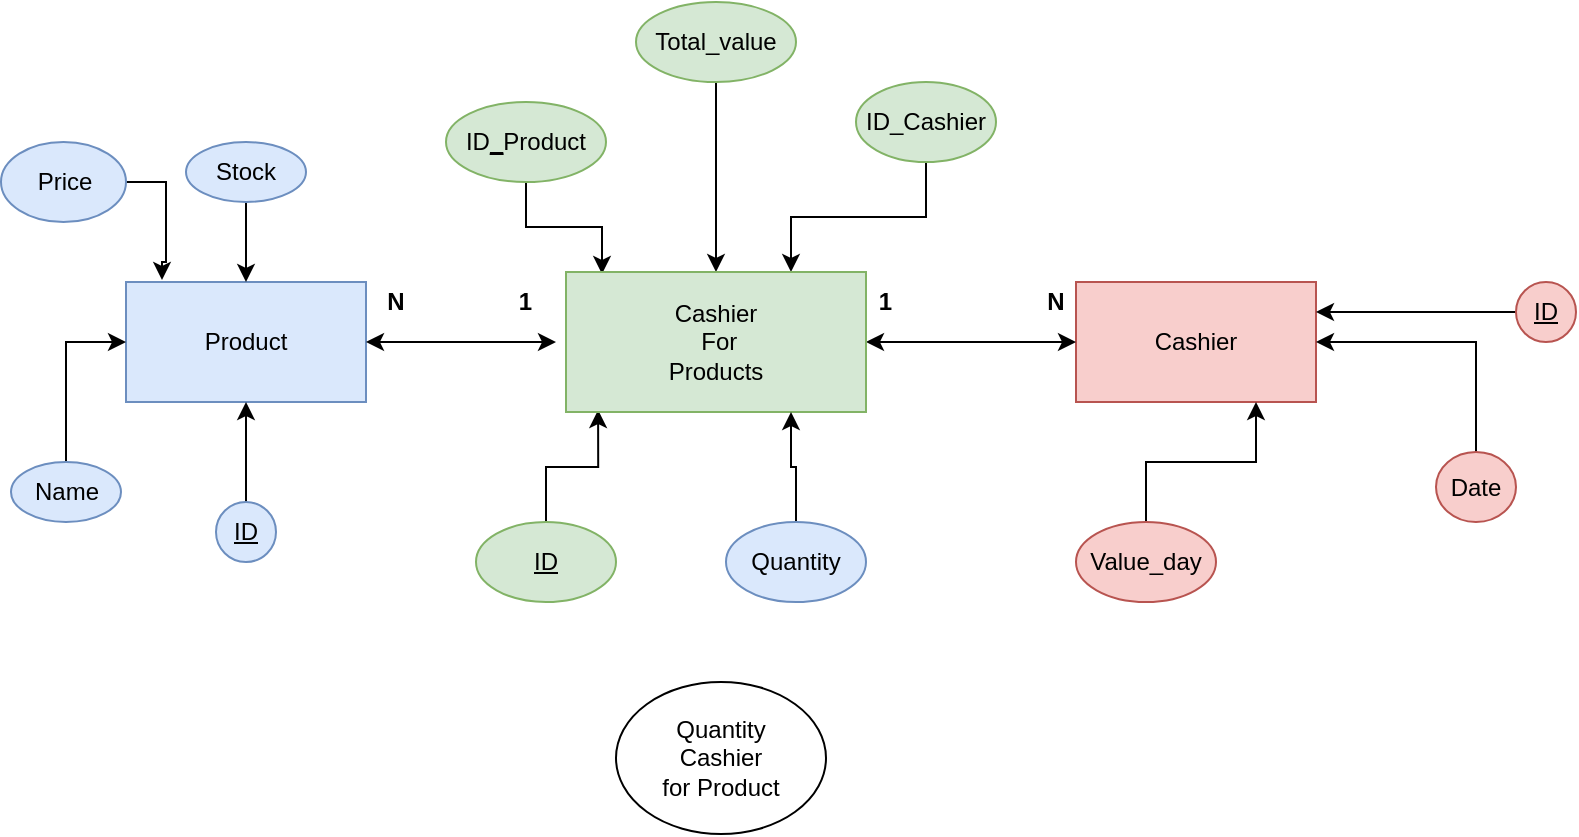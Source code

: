 <mxfile version="13.6.9" type="device"><diagram id="U7fpUAPe4n8dSwaPoaI_" name="Page-1"><mxGraphModel dx="796" dy="455" grid="1" gridSize="10" guides="1" tooltips="1" connect="1" arrows="1" fold="1" page="1" pageScale="1" pageWidth="827" pageHeight="1169" math="0" shadow="0"><root><mxCell id="0"/><mxCell id="1" parent="0"/><mxCell id="CjG3ADANp6Eu3AJJG9c6-1" value="Product" style="rounded=0;whiteSpace=wrap;html=1;fillColor=#dae8fc;strokeColor=#6c8ebf;" parent="1" vertex="1"><mxGeometry x="65" y="250" width="120" height="60" as="geometry"/></mxCell><mxCell id="k5hJQLtxEkzmJn_220_T-13" style="edgeStyle=orthogonalEdgeStyle;rounded=0;orthogonalLoop=1;jettySize=auto;html=1;exitX=0.5;exitY=0;exitDx=0;exitDy=0;entryX=0.5;entryY=1;entryDx=0;entryDy=0;" parent="1" source="CjG3ADANp6Eu3AJJG9c6-4" target="CjG3ADANp6Eu3AJJG9c6-1" edge="1"><mxGeometry relative="1" as="geometry"/></mxCell><mxCell id="CjG3ADANp6Eu3AJJG9c6-4" value="&lt;u&gt;ID&lt;/u&gt;" style="ellipse;whiteSpace=wrap;html=1;fillColor=#dae8fc;strokeColor=#6c8ebf;" parent="1" vertex="1"><mxGeometry x="110" y="360" width="30" height="30" as="geometry"/></mxCell><mxCell id="k5hJQLtxEkzmJn_220_T-10" style="edgeStyle=orthogonalEdgeStyle;rounded=0;orthogonalLoop=1;jettySize=auto;html=1;exitX=0.5;exitY=0;exitDx=0;exitDy=0;entryX=0;entryY=0.5;entryDx=0;entryDy=0;" parent="1" source="CjG3ADANp6Eu3AJJG9c6-5" target="CjG3ADANp6Eu3AJJG9c6-1" edge="1"><mxGeometry relative="1" as="geometry"/></mxCell><mxCell id="CjG3ADANp6Eu3AJJG9c6-5" value="Name" style="ellipse;whiteSpace=wrap;html=1;fillColor=#dae8fc;strokeColor=#6c8ebf;" parent="1" vertex="1"><mxGeometry x="7.5" y="340" width="55" height="30" as="geometry"/></mxCell><mxCell id="k5hJQLtxEkzmJn_220_T-14" style="edgeStyle=orthogonalEdgeStyle;rounded=0;orthogonalLoop=1;jettySize=auto;html=1;exitX=1;exitY=0.5;exitDx=0;exitDy=0;entryX=0.15;entryY=-0.017;entryDx=0;entryDy=0;entryPerimeter=0;" parent="1" source="CjG3ADANp6Eu3AJJG9c6-6" target="CjG3ADANp6Eu3AJJG9c6-1" edge="1"><mxGeometry relative="1" as="geometry"/></mxCell><mxCell id="CjG3ADANp6Eu3AJJG9c6-6" value="Price" style="ellipse;whiteSpace=wrap;html=1;fillColor=#dae8fc;strokeColor=#6c8ebf;" parent="1" vertex="1"><mxGeometry x="2.5" y="180" width="62.5" height="40" as="geometry"/></mxCell><mxCell id="k5hJQLtxEkzmJn_220_T-12" style="edgeStyle=orthogonalEdgeStyle;rounded=0;orthogonalLoop=1;jettySize=auto;html=1;entryX=0.5;entryY=0;entryDx=0;entryDy=0;" parent="1" source="CjG3ADANp6Eu3AJJG9c6-7" target="CjG3ADANp6Eu3AJJG9c6-1" edge="1"><mxGeometry relative="1" as="geometry"/></mxCell><mxCell id="CjG3ADANp6Eu3AJJG9c6-7" value="Stock" style="ellipse;whiteSpace=wrap;html=1;fillColor=#dae8fc;strokeColor=#6c8ebf;" parent="1" vertex="1"><mxGeometry x="95" y="180" width="60" height="30" as="geometry"/></mxCell><mxCell id="k5hJQLtxEkzmJn_220_T-51" style="edgeStyle=orthogonalEdgeStyle;rounded=0;orthogonalLoop=1;jettySize=auto;html=1;exitX=0.5;exitY=1;exitDx=0;exitDy=0;entryX=0.5;entryY=0;entryDx=0;entryDy=0;" parent="1" source="CjG3ADANp6Eu3AJJG9c6-15" target="k5hJQLtxEkzmJn_220_T-47" edge="1"><mxGeometry relative="1" as="geometry"/></mxCell><mxCell id="CjG3ADANp6Eu3AJJG9c6-15" value="Total_value" style="ellipse;whiteSpace=wrap;html=1;fillColor=#d5e8d4;strokeColor=#82b366;" parent="1" vertex="1"><mxGeometry x="320" y="110" width="80" height="40" as="geometry"/></mxCell><mxCell id="CjG3ADANp6Eu3AJJG9c6-18" value="Cashier" style="rounded=0;whiteSpace=wrap;html=1;fillColor=#f8cecc;strokeColor=#b85450;" parent="1" vertex="1"><mxGeometry x="540" y="250" width="120" height="60" as="geometry"/></mxCell><mxCell id="CjG3ADANp6Eu3AJJG9c6-36" style="edgeStyle=orthogonalEdgeStyle;rounded=0;orthogonalLoop=1;jettySize=auto;html=1;exitX=0;exitY=0.5;exitDx=0;exitDy=0;entryX=1;entryY=0.25;entryDx=0;entryDy=0;" parent="1" source="CjG3ADANp6Eu3AJJG9c6-20" target="CjG3ADANp6Eu3AJJG9c6-18" edge="1"><mxGeometry relative="1" as="geometry"/></mxCell><mxCell id="CjG3ADANp6Eu3AJJG9c6-20" value="&lt;u&gt;ID&lt;/u&gt;" style="ellipse;whiteSpace=wrap;html=1;fillColor=#f8cecc;strokeColor=#b85450;" parent="1" vertex="1"><mxGeometry x="760" y="250" width="30" height="30" as="geometry"/></mxCell><mxCell id="CjG3ADANp6Eu3AJJG9c6-26" style="edgeStyle=orthogonalEdgeStyle;rounded=0;orthogonalLoop=1;jettySize=auto;html=1;exitX=0.5;exitY=0;exitDx=0;exitDy=0;entryX=0.75;entryY=1;entryDx=0;entryDy=0;" parent="1" source="CjG3ADANp6Eu3AJJG9c6-21" target="CjG3ADANp6Eu3AJJG9c6-18" edge="1"><mxGeometry relative="1" as="geometry"/></mxCell><mxCell id="CjG3ADANp6Eu3AJJG9c6-21" value="Value_day" style="ellipse;whiteSpace=wrap;html=1;fillColor=#f8cecc;strokeColor=#b85450;" parent="1" vertex="1"><mxGeometry x="540" y="370" width="70" height="40" as="geometry"/></mxCell><mxCell id="CjG3ADANp6Eu3AJJG9c6-27" style="edgeStyle=orthogonalEdgeStyle;rounded=0;orthogonalLoop=1;jettySize=auto;html=1;exitX=0.5;exitY=0;exitDx=0;exitDy=0;entryX=1;entryY=0.5;entryDx=0;entryDy=0;" parent="1" source="CjG3ADANp6Eu3AJJG9c6-23" target="CjG3ADANp6Eu3AJJG9c6-18" edge="1"><mxGeometry relative="1" as="geometry"/></mxCell><mxCell id="CjG3ADANp6Eu3AJJG9c6-23" value="Date" style="ellipse;whiteSpace=wrap;html=1;fillColor=#f8cecc;strokeColor=#b85450;" parent="1" vertex="1"><mxGeometry x="720" y="335" width="40" height="35" as="geometry"/></mxCell><mxCell id="CjG3ADANp6Eu3AJJG9c6-43" value="&lt;b&gt;N&lt;/b&gt;" style="text;html=1;strokeColor=none;fillColor=none;align=center;verticalAlign=middle;whiteSpace=wrap;rounded=0;" parent="1" vertex="1"><mxGeometry x="180" y="250" width="40" height="20" as="geometry"/></mxCell><mxCell id="CjG3ADANp6Eu3AJJG9c6-44" value="&lt;b&gt;N&lt;/b&gt;" style="text;html=1;strokeColor=none;fillColor=none;align=center;verticalAlign=middle;whiteSpace=wrap;rounded=0;" parent="1" vertex="1"><mxGeometry x="510" y="250" width="40" height="20" as="geometry"/></mxCell><mxCell id="k5hJQLtxEkzmJn_220_T-8" style="edgeStyle=orthogonalEdgeStyle;rounded=0;orthogonalLoop=1;jettySize=auto;html=1;exitX=0.5;exitY=1;exitDx=0;exitDy=0;" parent="1" edge="1"><mxGeometry relative="1" as="geometry"><mxPoint x="495" y="390" as="sourcePoint"/><mxPoint x="495" y="390" as="targetPoint"/></mxGeometry></mxCell><mxCell id="k5hJQLtxEkzmJn_220_T-27" value="&lt;b&gt;1&lt;/b&gt;" style="text;html=1;strokeColor=none;fillColor=none;align=right;verticalAlign=middle;whiteSpace=wrap;rounded=0;shadow=0;" parent="1" vertex="1"><mxGeometry x="230" y="250" width="40" height="20" as="geometry"/></mxCell><mxCell id="k5hJQLtxEkzmJn_220_T-28" value="&lt;b&gt;1&lt;/b&gt;" style="text;html=1;strokeColor=none;fillColor=none;align=right;verticalAlign=middle;whiteSpace=wrap;rounded=0;shadow=0;" parent="1" vertex="1"><mxGeometry x="410" y="250" width="40" height="20" as="geometry"/></mxCell><mxCell id="k5hJQLtxEkzmJn_220_T-53" style="edgeStyle=orthogonalEdgeStyle;rounded=0;orthogonalLoop=1;jettySize=auto;html=1;exitX=0.5;exitY=0;exitDx=0;exitDy=0;entryX=0.107;entryY=0.986;entryDx=0;entryDy=0;entryPerimeter=0;" parent="1" source="k5hJQLtxEkzmJn_220_T-29" target="k5hJQLtxEkzmJn_220_T-47" edge="1"><mxGeometry relative="1" as="geometry"/></mxCell><mxCell id="k5hJQLtxEkzmJn_220_T-29" value="" style="ellipse;whiteSpace=wrap;html=1;shadow=0;fillColor=#d5e8d4;strokeColor=#82b366;" parent="1" vertex="1"><mxGeometry x="240" y="370" width="70" height="40" as="geometry"/></mxCell><mxCell id="k5hJQLtxEkzmJn_220_T-30" value="&lt;u&gt;ID&lt;/u&gt;" style="text;html=1;strokeColor=none;fillColor=none;align=center;verticalAlign=middle;whiteSpace=wrap;rounded=0;shadow=0;" parent="1" vertex="1"><mxGeometry x="255" y="380" width="40" height="20" as="geometry"/></mxCell><mxCell id="k5hJQLtxEkzmJn_220_T-55" style="edgeStyle=orthogonalEdgeStyle;rounded=0;orthogonalLoop=1;jettySize=auto;html=1;exitX=0.5;exitY=1;exitDx=0;exitDy=0;entryX=0.12;entryY=0.014;entryDx=0;entryDy=0;entryPerimeter=0;" parent="1" source="k5hJQLtxEkzmJn_220_T-32" target="k5hJQLtxEkzmJn_220_T-47" edge="1"><mxGeometry relative="1" as="geometry"/></mxCell><mxCell id="k5hJQLtxEkzmJn_220_T-32" value="" style="ellipse;whiteSpace=wrap;html=1;shadow=0;fillColor=#d5e8d4;strokeColor=#82b366;" parent="1" vertex="1"><mxGeometry x="225" y="160" width="80" height="40" as="geometry"/></mxCell><mxCell id="k5hJQLtxEkzmJn_220_T-33" value="ID&lt;u&gt;_&lt;/u&gt;Product" style="text;html=1;strokeColor=none;fillColor=none;align=center;verticalAlign=middle;whiteSpace=wrap;rounded=0;shadow=0;" parent="1" vertex="1"><mxGeometry x="230" y="170" width="70" height="20" as="geometry"/></mxCell><mxCell id="k5hJQLtxEkzmJn_220_T-39" value="" style="endArrow=classic;startArrow=classic;html=1;entryX=0;entryY=0.5;entryDx=0;entryDy=0;exitX=1;exitY=0.5;exitDx=0;exitDy=0;" parent="1" source="CjG3ADANp6Eu3AJJG9c6-1" edge="1"><mxGeometry width="50" height="50" relative="1" as="geometry"><mxPoint x="185" y="285" as="sourcePoint"/><mxPoint x="280" y="280" as="targetPoint"/></mxGeometry></mxCell><mxCell id="k5hJQLtxEkzmJn_220_T-40" value="" style="endArrow=classic;startArrow=classic;html=1;entryX=0;entryY=0.5;entryDx=0;entryDy=0;exitX=1;exitY=0.5;exitDx=0;exitDy=0;" parent="1" source="k5hJQLtxEkzmJn_220_T-47" edge="1"><mxGeometry width="50" height="50" relative="1" as="geometry"><mxPoint x="440" y="280" as="sourcePoint"/><mxPoint x="540" y="280" as="targetPoint"/></mxGeometry></mxCell><mxCell id="k5hJQLtxEkzmJn_220_T-58" style="edgeStyle=orthogonalEdgeStyle;rounded=0;orthogonalLoop=1;jettySize=auto;html=1;exitX=0.5;exitY=1;exitDx=0;exitDy=0;entryX=0.75;entryY=0;entryDx=0;entryDy=0;" parent="1" source="k5hJQLtxEkzmJn_220_T-41" target="k5hJQLtxEkzmJn_220_T-47" edge="1"><mxGeometry relative="1" as="geometry"/></mxCell><mxCell id="k5hJQLtxEkzmJn_220_T-41" value="ID_Cashier" style="ellipse;whiteSpace=wrap;html=1;shadow=0;fillColor=#d5e8d4;strokeColor=#82b366;" parent="1" vertex="1"><mxGeometry x="430" y="150" width="70" height="40" as="geometry"/></mxCell><mxCell id="k5hJQLtxEkzmJn_220_T-44" value="Quantity&lt;br&gt;Cashier&lt;br&gt;for Product" style="ellipse;whiteSpace=wrap;html=1;shadow=0;" parent="1" vertex="1"><mxGeometry x="310" y="450" width="105" height="76" as="geometry"/></mxCell><mxCell id="k5hJQLtxEkzmJn_220_T-47" value="Cashier&lt;br&gt;&amp;nbsp;For &lt;br&gt;Products" style="rounded=0;whiteSpace=wrap;html=1;shadow=0;fillColor=#d5e8d4;strokeColor=#82b366;" parent="1" vertex="1"><mxGeometry x="285" y="245" width="150" height="70" as="geometry"/></mxCell><mxCell id="Q9KAv45XllpU-qvaIuue-4" style="edgeStyle=orthogonalEdgeStyle;rounded=0;orthogonalLoop=1;jettySize=auto;html=1;exitX=0.5;exitY=0;exitDx=0;exitDy=0;entryX=0.75;entryY=1;entryDx=0;entryDy=0;" edge="1" parent="1" source="Q9KAv45XllpU-qvaIuue-3" target="k5hJQLtxEkzmJn_220_T-47"><mxGeometry relative="1" as="geometry"/></mxCell><mxCell id="Q9KAv45XllpU-qvaIuue-3" value="Quantity" style="ellipse;whiteSpace=wrap;html=1;fillColor=#dae8fc;strokeColor=#6c8ebf;" vertex="1" parent="1"><mxGeometry x="365" y="370" width="70" height="40" as="geometry"/></mxCell></root></mxGraphModel></diagram></mxfile>